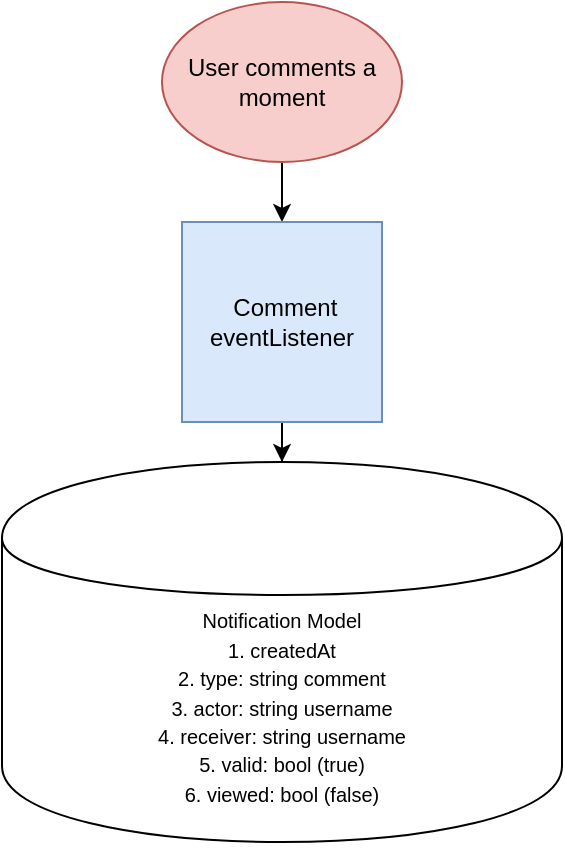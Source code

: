 <mxfile version="10.6.0" type="github"><diagram id="KUu887FI3Dhu2xk9p3TD" name="Page-1"><mxGraphModel dx="850" dy="607" grid="1" gridSize="10" guides="1" tooltips="1" connect="1" arrows="1" fold="1" page="1" pageScale="1" pageWidth="850" pageHeight="1100" math="0" shadow="0"><root><mxCell id="0"/><mxCell id="1" parent="0"/><mxCell id="2Ibg07mzRYFWA_HJ_WS7-5" value="" style="edgeStyle=orthogonalEdgeStyle;rounded=0;orthogonalLoop=1;jettySize=auto;html=1;" edge="1" parent="1" source="2Ibg07mzRYFWA_HJ_WS7-2" target="2Ibg07mzRYFWA_HJ_WS7-4"><mxGeometry relative="1" as="geometry"/></mxCell><mxCell id="2Ibg07mzRYFWA_HJ_WS7-2" value="&lt;span&gt;User comments a moment&lt;/span&gt;" style="ellipse;whiteSpace=wrap;html=1;fillColor=#f8cecc;strokeColor=#b85450;" vertex="1" parent="1"><mxGeometry x="330" y="10" width="120" height="80" as="geometry"/></mxCell><mxCell id="2Ibg07mzRYFWA_HJ_WS7-3" value="&lt;font style=&quot;font-size: 10px&quot;&gt;&lt;br&gt;&lt;br&gt;&lt;br&gt;Notification Model&lt;br&gt;1. createdAt&lt;br&gt;2. type: string comment&lt;br&gt;3. actor: string username&lt;br&gt;4. receiver: string username&lt;br&gt;5. valid: bool (true)&lt;br&gt;6. viewed: bool (false)&lt;br&gt;&lt;br&gt;&lt;/font&gt;&lt;br&gt;" style="shape=cylinder;whiteSpace=wrap;html=1;boundedLbl=1;backgroundOutline=1;" vertex="1" parent="1"><mxGeometry x="250" y="240" width="280" height="190" as="geometry"/></mxCell><mxCell id="2Ibg07mzRYFWA_HJ_WS7-6" value="" style="edgeStyle=orthogonalEdgeStyle;rounded=0;orthogonalLoop=1;jettySize=auto;html=1;" edge="1" parent="1" source="2Ibg07mzRYFWA_HJ_WS7-4" target="2Ibg07mzRYFWA_HJ_WS7-3"><mxGeometry relative="1" as="geometry"/></mxCell><mxCell id="2Ibg07mzRYFWA_HJ_WS7-4" value="&amp;nbsp;Comment eventListener" style="whiteSpace=wrap;html=1;aspect=fixed;fillColor=#dae8fc;strokeColor=#6c8ebf;" vertex="1" parent="1"><mxGeometry x="340" y="120" width="100" height="100" as="geometry"/></mxCell></root></mxGraphModel></diagram></mxfile>
